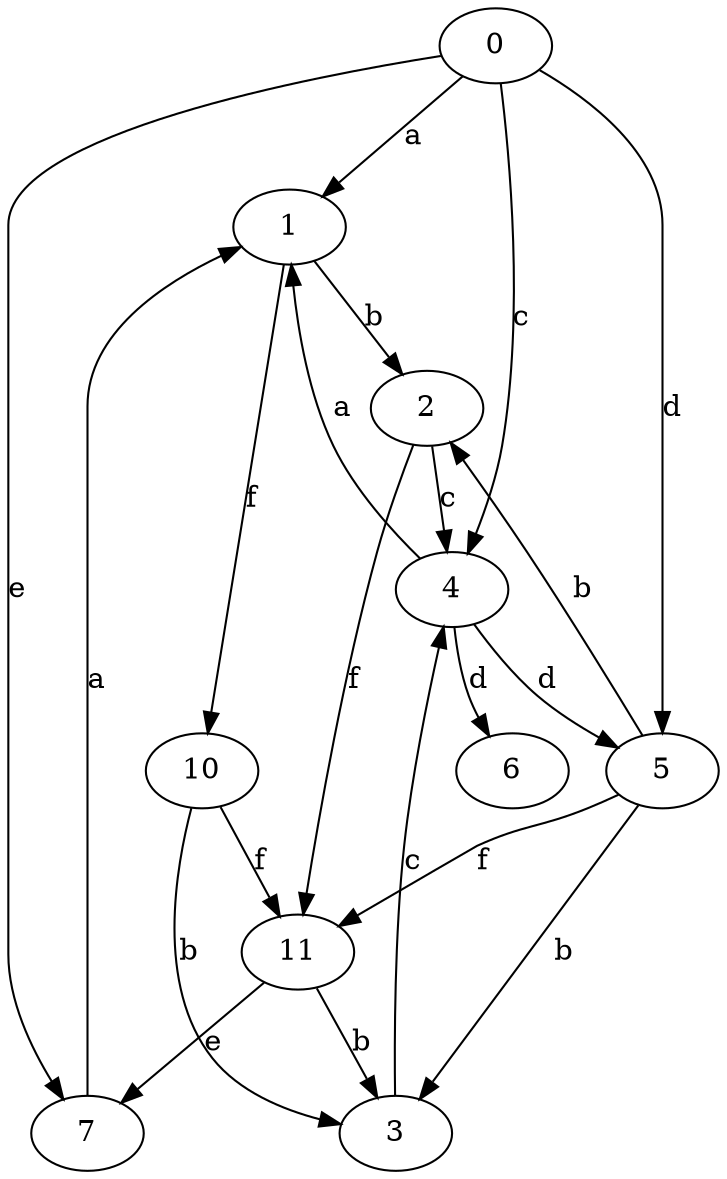 strict digraph  {
0;
1;
2;
3;
4;
5;
6;
7;
10;
11;
0 -> 1  [label=a];
0 -> 4  [label=c];
0 -> 5  [label=d];
0 -> 7  [label=e];
1 -> 2  [label=b];
1 -> 10  [label=f];
2 -> 4  [label=c];
2 -> 11  [label=f];
3 -> 4  [label=c];
4 -> 1  [label=a];
4 -> 5  [label=d];
4 -> 6  [label=d];
5 -> 2  [label=b];
5 -> 3  [label=b];
5 -> 11  [label=f];
7 -> 1  [label=a];
10 -> 3  [label=b];
10 -> 11  [label=f];
11 -> 3  [label=b];
11 -> 7  [label=e];
}
